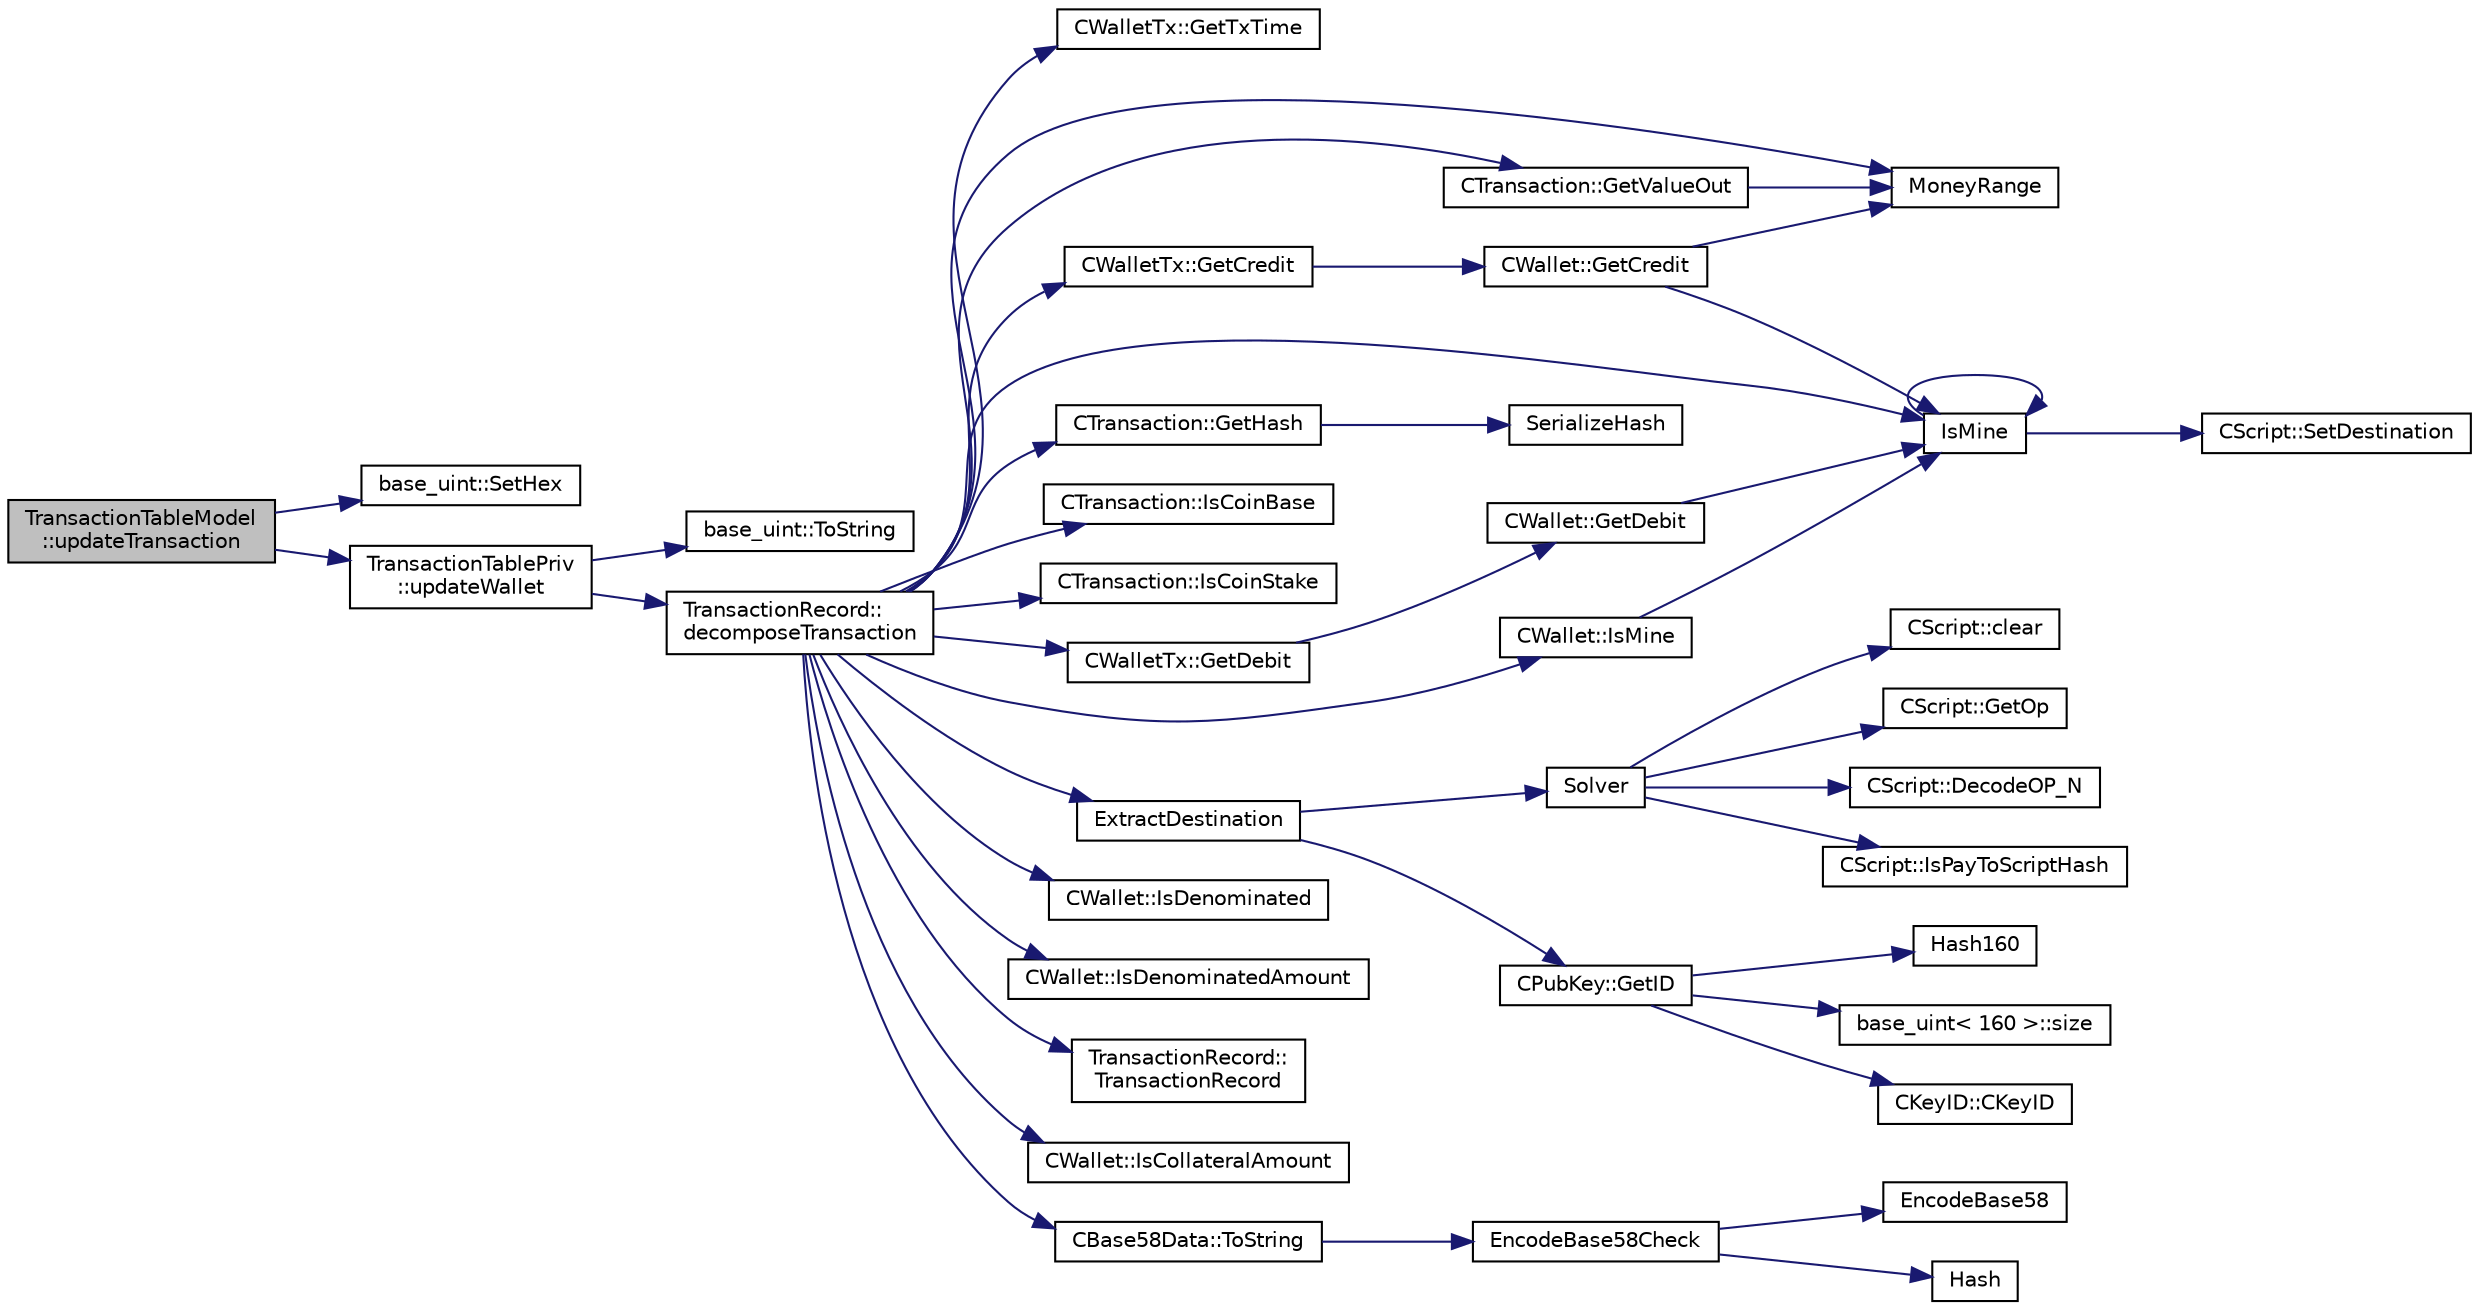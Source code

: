 digraph "TransactionTableModel::updateTransaction"
{
  edge [fontname="Helvetica",fontsize="10",labelfontname="Helvetica",labelfontsize="10"];
  node [fontname="Helvetica",fontsize="10",shape=record];
  rankdir="LR";
  Node506 [label="TransactionTableModel\l::updateTransaction",height=0.2,width=0.4,color="black", fillcolor="grey75", style="filled", fontcolor="black"];
  Node506 -> Node507 [color="midnightblue",fontsize="10",style="solid",fontname="Helvetica"];
  Node507 [label="base_uint::SetHex",height=0.2,width=0.4,color="black", fillcolor="white", style="filled",URL="$da/df7/classbase__uint.html#ade1a897fac931f28f54998c92c797228"];
  Node506 -> Node508 [color="midnightblue",fontsize="10",style="solid",fontname="Helvetica"];
  Node508 [label="TransactionTablePriv\l::updateWallet",height=0.2,width=0.4,color="black", fillcolor="white", style="filled",URL="$d2/ddb/class_transaction_table_priv.html#a5a8454ce91251c4d9eb927bf2850745c"];
  Node508 -> Node509 [color="midnightblue",fontsize="10",style="solid",fontname="Helvetica"];
  Node509 [label="base_uint::ToString",height=0.2,width=0.4,color="black", fillcolor="white", style="filled",URL="$da/df7/classbase__uint.html#acccba4d9d51a0c36261718ca0cbb293b"];
  Node508 -> Node510 [color="midnightblue",fontsize="10",style="solid",fontname="Helvetica"];
  Node510 [label="TransactionRecord::\ldecomposeTransaction",height=0.2,width=0.4,color="black", fillcolor="white", style="filled",URL="$d1/da7/class_transaction_record.html#a9f5db4465fa5fdcc3f9af525096bcdb9"];
  Node510 -> Node511 [color="midnightblue",fontsize="10",style="solid",fontname="Helvetica"];
  Node511 [label="CWalletTx::GetTxTime",height=0.2,width=0.4,color="black", fillcolor="white", style="filled",URL="$d6/d53/class_c_wallet_tx.html#ab94368cf0553687d8f1fec5d2aaa1457"];
  Node510 -> Node512 [color="midnightblue",fontsize="10",style="solid",fontname="Helvetica"];
  Node512 [label="CWalletTx::GetCredit",height=0.2,width=0.4,color="black", fillcolor="white", style="filled",URL="$d6/d53/class_c_wallet_tx.html#a176e9ecbafbee27d604acbab9804885d"];
  Node512 -> Node513 [color="midnightblue",fontsize="10",style="solid",fontname="Helvetica"];
  Node513 [label="CWallet::GetCredit",height=0.2,width=0.4,color="black", fillcolor="white", style="filled",URL="$d2/de5/class_c_wallet.html#aa60b69c7d4ea6063ed83b13d7c6fe695"];
  Node513 -> Node514 [color="midnightblue",fontsize="10",style="solid",fontname="Helvetica"];
  Node514 [label="MoneyRange",height=0.2,width=0.4,color="black", fillcolor="white", style="filled",URL="$dd/d2f/amount_8h.html#a12db56a9a1c931941f0943ecbb278aae"];
  Node513 -> Node515 [color="midnightblue",fontsize="10",style="solid",fontname="Helvetica"];
  Node515 [label="IsMine",height=0.2,width=0.4,color="black", fillcolor="white", style="filled",URL="$dd/d0f/script_8cpp.html#adc59cf67d903c1ba1ef225561b85bfce"];
  Node515 -> Node516 [color="midnightblue",fontsize="10",style="solid",fontname="Helvetica"];
  Node516 [label="CScript::SetDestination",height=0.2,width=0.4,color="black", fillcolor="white", style="filled",URL="$d9/d4b/class_c_script.html#ad1b5a9077241aa06116040c4f1b7c31e"];
  Node515 -> Node515 [color="midnightblue",fontsize="10",style="solid",fontname="Helvetica"];
  Node510 -> Node517 [color="midnightblue",fontsize="10",style="solid",fontname="Helvetica"];
  Node517 [label="CWalletTx::GetDebit",height=0.2,width=0.4,color="black", fillcolor="white", style="filled",URL="$d6/d53/class_c_wallet_tx.html#a7757c17a323e5f6f75c92acb398d3568"];
  Node517 -> Node518 [color="midnightblue",fontsize="10",style="solid",fontname="Helvetica"];
  Node518 [label="CWallet::GetDebit",height=0.2,width=0.4,color="black", fillcolor="white", style="filled",URL="$d2/de5/class_c_wallet.html#a5ab4855aac6f4b335421944403e44d6d"];
  Node518 -> Node515 [color="midnightblue",fontsize="10",style="solid",fontname="Helvetica"];
  Node510 -> Node519 [color="midnightblue",fontsize="10",style="solid",fontname="Helvetica"];
  Node519 [label="CTransaction::GetHash",height=0.2,width=0.4,color="black", fillcolor="white", style="filled",URL="$df/d43/class_c_transaction.html#a0b46d80e82ca324e82c2ce3fc1492bfa"];
  Node519 -> Node520 [color="midnightblue",fontsize="10",style="solid",fontname="Helvetica"];
  Node520 [label="SerializeHash",height=0.2,width=0.4,color="black", fillcolor="white", style="filled",URL="$db/dfb/hash_8h.html#a6de694e43f17c62025c6883965b65e63"];
  Node510 -> Node521 [color="midnightblue",fontsize="10",style="solid",fontname="Helvetica"];
  Node521 [label="CTransaction::IsCoinBase",height=0.2,width=0.4,color="black", fillcolor="white", style="filled",URL="$df/d43/class_c_transaction.html#a96256e8ac1bf79ad9c057e48c41132dd"];
  Node510 -> Node522 [color="midnightblue",fontsize="10",style="solid",fontname="Helvetica"];
  Node522 [label="CTransaction::IsCoinStake",height=0.2,width=0.4,color="black", fillcolor="white", style="filled",URL="$df/d43/class_c_transaction.html#ace4278a41a296d40dcf5fb2b9cf007ec"];
  Node510 -> Node523 [color="midnightblue",fontsize="10",style="solid",fontname="Helvetica"];
  Node523 [label="CWallet::IsMine",height=0.2,width=0.4,color="black", fillcolor="white", style="filled",URL="$d2/de5/class_c_wallet.html#a4eada57edc1c443564b8cc9b853d955c"];
  Node523 -> Node515 [color="midnightblue",fontsize="10",style="solid",fontname="Helvetica"];
  Node510 -> Node524 [color="midnightblue",fontsize="10",style="solid",fontname="Helvetica"];
  Node524 [label="ExtractDestination",height=0.2,width=0.4,color="black", fillcolor="white", style="filled",URL="$dd/d0f/script_8cpp.html#a951f7e601746ae076afdf3169ecca2fc"];
  Node524 -> Node525 [color="midnightblue",fontsize="10",style="solid",fontname="Helvetica"];
  Node525 [label="Solver",height=0.2,width=0.4,color="black", fillcolor="white", style="filled",URL="$dd/d0f/script_8cpp.html#a6ee6be50bff44464e905680c6fcee6dc"];
  Node525 -> Node526 [color="midnightblue",fontsize="10",style="solid",fontname="Helvetica"];
  Node526 [label="CScript::IsPayToScriptHash",height=0.2,width=0.4,color="black", fillcolor="white", style="filled",URL="$d9/d4b/class_c_script.html#a0c3729c606d318923dc06f95d85a0971"];
  Node525 -> Node527 [color="midnightblue",fontsize="10",style="solid",fontname="Helvetica"];
  Node527 [label="CScript::clear",height=0.2,width=0.4,color="black", fillcolor="white", style="filled",URL="$d9/d4b/class_c_script.html#a7b2baf842621f07c4939408acf63377c"];
  Node525 -> Node528 [color="midnightblue",fontsize="10",style="solid",fontname="Helvetica"];
  Node528 [label="CScript::GetOp",height=0.2,width=0.4,color="black", fillcolor="white", style="filled",URL="$d9/d4b/class_c_script.html#a94635ed93d8d244ec3acfa83f9ecfe5f"];
  Node525 -> Node529 [color="midnightblue",fontsize="10",style="solid",fontname="Helvetica"];
  Node529 [label="CScript::DecodeOP_N",height=0.2,width=0.4,color="black", fillcolor="white", style="filled",URL="$d9/d4b/class_c_script.html#a7f975fca06b3e9a17da8ba23c7647e2e"];
  Node524 -> Node530 [color="midnightblue",fontsize="10",style="solid",fontname="Helvetica"];
  Node530 [label="CPubKey::GetID",height=0.2,width=0.4,color="black", fillcolor="white", style="filled",URL="$da/d4e/class_c_pub_key.html#a2675f7e6f72eff68e7a5227289feb021"];
  Node530 -> Node531 [color="midnightblue",fontsize="10",style="solid",fontname="Helvetica"];
  Node531 [label="CKeyID::CKeyID",height=0.2,width=0.4,color="black", fillcolor="white", style="filled",URL="$dd/d88/class_c_key_i_d.html#a01dbd3c37820a2ffe89d106c6a7cf53d"];
  Node530 -> Node532 [color="midnightblue",fontsize="10",style="solid",fontname="Helvetica"];
  Node532 [label="Hash160",height=0.2,width=0.4,color="black", fillcolor="white", style="filled",URL="$db/dfb/hash_8h.html#a4490f70ddae16e9e48460a0416a48a6b"];
  Node530 -> Node533 [color="midnightblue",fontsize="10",style="solid",fontname="Helvetica"];
  Node533 [label="base_uint\< 160 \>::size",height=0.2,width=0.4,color="black", fillcolor="white", style="filled",URL="$da/df7/classbase__uint.html#a1f49b034e686269601ea89b0319b8004"];
  Node510 -> Node515 [color="midnightblue",fontsize="10",style="solid",fontname="Helvetica"];
  Node510 -> Node534 [color="midnightblue",fontsize="10",style="solid",fontname="Helvetica"];
  Node534 [label="CBase58Data::ToString",height=0.2,width=0.4,color="black", fillcolor="white", style="filled",URL="$d2/d08/class_c_base58_data.html#a7dc91af403ca02694b3247b15604e220"];
  Node534 -> Node535 [color="midnightblue",fontsize="10",style="solid",fontname="Helvetica"];
  Node535 [label="EncodeBase58Check",height=0.2,width=0.4,color="black", fillcolor="white", style="filled",URL="$db/d9c/base58_8cpp.html#ace9a5807ee51604f33044339f073ec76",tooltip="Encode a byte vector into a base58-encoded string, including checksum. "];
  Node535 -> Node536 [color="midnightblue",fontsize="10",style="solid",fontname="Helvetica"];
  Node536 [label="Hash",height=0.2,width=0.4,color="black", fillcolor="white", style="filled",URL="$db/dfb/hash_8h.html#ab3f6c437460137530d86e09c2c102e99"];
  Node535 -> Node537 [color="midnightblue",fontsize="10",style="solid",fontname="Helvetica"];
  Node537 [label="EncodeBase58",height=0.2,width=0.4,color="black", fillcolor="white", style="filled",URL="$db/d9c/base58_8cpp.html#a8d6f0e9d5df175b4966dcede31dc90ad",tooltip="Encode a byte sequence as a base58-encoded string. "];
  Node510 -> Node514 [color="midnightblue",fontsize="10",style="solid",fontname="Helvetica"];
  Node510 -> Node538 [color="midnightblue",fontsize="10",style="solid",fontname="Helvetica"];
  Node538 [label="CWallet::IsDenominated",height=0.2,width=0.4,color="black", fillcolor="white", style="filled",URL="$d2/de5/class_c_wallet.html#aadbae9ed508f11c3c2cd4c5a3ecc3477"];
  Node510 -> Node539 [color="midnightblue",fontsize="10",style="solid",fontname="Helvetica"];
  Node539 [label="CWallet::IsDenominatedAmount",height=0.2,width=0.4,color="black", fillcolor="white", style="filled",URL="$d2/de5/class_c_wallet.html#a2baf29c682b9f3587f583824cf1e869c"];
  Node510 -> Node540 [color="midnightblue",fontsize="10",style="solid",fontname="Helvetica"];
  Node540 [label="TransactionRecord::\lTransactionRecord",height=0.2,width=0.4,color="black", fillcolor="white", style="filled",URL="$d1/da7/class_transaction_record.html#abb95ce852c0d00e86dcf7ebf63e70a83"];
  Node510 -> Node541 [color="midnightblue",fontsize="10",style="solid",fontname="Helvetica"];
  Node541 [label="CWallet::IsCollateralAmount",height=0.2,width=0.4,color="black", fillcolor="white", style="filled",URL="$d2/de5/class_c_wallet.html#a99a4998f0a3017bfed282e3a7df561a4"];
  Node510 -> Node542 [color="midnightblue",fontsize="10",style="solid",fontname="Helvetica"];
  Node542 [label="CTransaction::GetValueOut",height=0.2,width=0.4,color="black", fillcolor="white", style="filled",URL="$df/d43/class_c_transaction.html#a9ce7d94c68adb37627d82669b83a7c59",tooltip="Amount of ions spent by this transaction. "];
  Node542 -> Node514 [color="midnightblue",fontsize="10",style="solid",fontname="Helvetica"];
}

